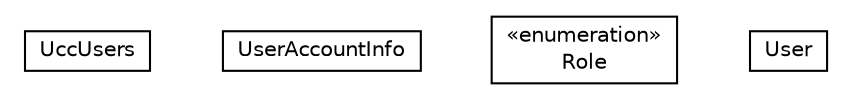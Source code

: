 #!/usr/local/bin/dot
#
# Class diagram 
# Generated by UMLGraph version R5_6-24-gf6e263 (http://www.umlgraph.org/)
#

digraph G {
	edge [fontname="Helvetica",fontsize=10,labelfontname="Helvetica",labelfontsize=10];
	node [fontname="Helvetica",fontsize=10,shape=plaintext];
	nodesep=0.25;
	ranksep=0.5;
	// org.universAAL.ucc.startup.model.UccUsers
	c1388482 [label=<<table title="org.universAAL.ucc.startup.model.UccUsers" border="0" cellborder="1" cellspacing="0" cellpadding="2" port="p" href="./UccUsers.html">
		<tr><td><table border="0" cellspacing="0" cellpadding="1">
<tr><td align="center" balign="center"> UccUsers </td></tr>
		</table></td></tr>
		</table>>, URL="./UccUsers.html", fontname="Helvetica", fontcolor="black", fontsize=10.0];
	// org.universAAL.ucc.startup.model.UserAccountInfo
	c1388483 [label=<<table title="org.universAAL.ucc.startup.model.UserAccountInfo" border="0" cellborder="1" cellspacing="0" cellpadding="2" port="p" href="./UserAccountInfo.html">
		<tr><td><table border="0" cellspacing="0" cellpadding="1">
<tr><td align="center" balign="center"> UserAccountInfo </td></tr>
		</table></td></tr>
		</table>>, URL="./UserAccountInfo.html", fontname="Helvetica", fontcolor="black", fontsize=10.0];
	// org.universAAL.ucc.startup.model.Role
	c1388484 [label=<<table title="org.universAAL.ucc.startup.model.Role" border="0" cellborder="1" cellspacing="0" cellpadding="2" port="p" href="./Role.html">
		<tr><td><table border="0" cellspacing="0" cellpadding="1">
<tr><td align="center" balign="center"> &#171;enumeration&#187; </td></tr>
<tr><td align="center" balign="center"> Role </td></tr>
		</table></td></tr>
		</table>>, URL="./Role.html", fontname="Helvetica", fontcolor="black", fontsize=10.0];
	// org.universAAL.ucc.startup.model.User
	c1388485 [label=<<table title="org.universAAL.ucc.startup.model.User" border="0" cellborder="1" cellspacing="0" cellpadding="2" port="p" href="./User.html">
		<tr><td><table border="0" cellspacing="0" cellpadding="1">
<tr><td align="center" balign="center"> User </td></tr>
		</table></td></tr>
		</table>>, URL="./User.html", fontname="Helvetica", fontcolor="black", fontsize=10.0];
}

